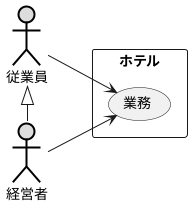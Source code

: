 @startuml ユースケース図
left to right direction

actor 従業員#DDDDDD;line:black;line.bold;
actor 経営者#DDDDDD;line:black;line.bold;

rectangle ホテル {
usecase 業務
}

従業員 --> 業務
経営者 --> 業務

従業員<|- 経営者
@enduml
